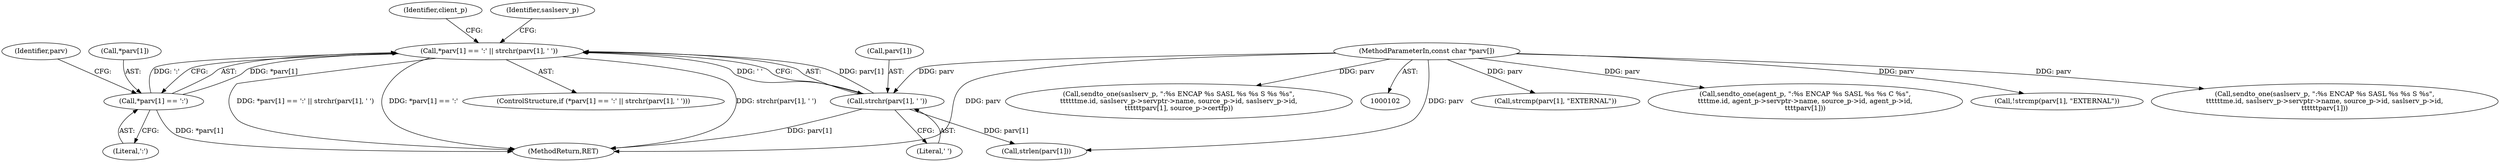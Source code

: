 digraph "0_charybdis_818a3fda944b26d4814132cee14cfda4ea4aa824@API" {
"1000139" [label="(Call,*parv[1] == ':' || strchr(parv[1], ' '))"];
"1000140" [label="(Call,*parv[1] == ':')"];
"1000146" [label="(Call,strchr(parv[1], ' '))"];
"1000106" [label="(MethodParameterIn,const char *parv[])"];
"1000147" [label="(Call,parv[1])"];
"1000153" [label="(Identifier,client_p)"];
"1000160" [label="(Identifier,saslserv_p)"];
"1000140" [label="(Call,*parv[1] == ':')"];
"1000303" [label="(Call,strcmp(parv[1], \"EXTERNAL\"))"];
"1000106" [label="(MethodParameterIn,const char *parv[])"];
"1000150" [label="(Literal,' ')"];
"1000368" [label="(Call,sendto_one(agent_p, \":%s ENCAP %s SASL %s %s C %s\",\n\t\t\t\tme.id, agent_p->servptr->name, source_p->id, agent_p->id,\n\t\t\t\tparv[1]))"];
"1000139" [label="(Call,*parv[1] == ':' || strchr(parv[1], ' '))"];
"1000138" [label="(ControlStructure,if (*parv[1] == ':' || strchr(parv[1], ' ')))"];
"1000146" [label="(Call,strchr(parv[1], ' '))"];
"1000148" [label="(Identifier,parv)"];
"1000302" [label="(Call,!strcmp(parv[1], \"EXTERNAL\"))"];
"1000141" [label="(Call,*parv[1])"];
"1000337" [label="(Call,sendto_one(saslserv_p, \":%s ENCAP %s SASL %s %s S %s\",\n\t\t\t\t\t\tme.id, saslserv_p->servptr->name, source_p->id, saslserv_p->id,\n\t\t\t\t\t\tparv[1]))"];
"1000313" [label="(Call,sendto_one(saslserv_p, \":%s ENCAP %s SASL %s %s S %s %s\",\n\t\t\t\t\t\tme.id, saslserv_p->servptr->name, source_p->id, saslserv_p->id,\n\t\t\t\t\t\tparv[1], source_p->certfp))"];
"1000396" [label="(MethodReturn,RET)"];
"1000216" [label="(Call,strlen(parv[1]))"];
"1000145" [label="(Literal,':')"];
"1000139" -> "1000138"  [label="AST: "];
"1000139" -> "1000140"  [label="CFG: "];
"1000139" -> "1000146"  [label="CFG: "];
"1000140" -> "1000139"  [label="AST: "];
"1000146" -> "1000139"  [label="AST: "];
"1000153" -> "1000139"  [label="CFG: "];
"1000160" -> "1000139"  [label="CFG: "];
"1000139" -> "1000396"  [label="DDG: *parv[1] == ':' || strchr(parv[1], ' ')"];
"1000139" -> "1000396"  [label="DDG: *parv[1] == ':'"];
"1000139" -> "1000396"  [label="DDG: strchr(parv[1], ' ')"];
"1000140" -> "1000139"  [label="DDG: *parv[1]"];
"1000140" -> "1000139"  [label="DDG: ':'"];
"1000146" -> "1000139"  [label="DDG: parv[1]"];
"1000146" -> "1000139"  [label="DDG: ' '"];
"1000140" -> "1000145"  [label="CFG: "];
"1000141" -> "1000140"  [label="AST: "];
"1000145" -> "1000140"  [label="AST: "];
"1000148" -> "1000140"  [label="CFG: "];
"1000140" -> "1000396"  [label="DDG: *parv[1]"];
"1000146" -> "1000150"  [label="CFG: "];
"1000147" -> "1000146"  [label="AST: "];
"1000150" -> "1000146"  [label="AST: "];
"1000146" -> "1000396"  [label="DDG: parv[1]"];
"1000106" -> "1000146"  [label="DDG: parv"];
"1000146" -> "1000216"  [label="DDG: parv[1]"];
"1000106" -> "1000102"  [label="AST: "];
"1000106" -> "1000396"  [label="DDG: parv"];
"1000106" -> "1000216"  [label="DDG: parv"];
"1000106" -> "1000302"  [label="DDG: parv"];
"1000106" -> "1000303"  [label="DDG: parv"];
"1000106" -> "1000313"  [label="DDG: parv"];
"1000106" -> "1000337"  [label="DDG: parv"];
"1000106" -> "1000368"  [label="DDG: parv"];
}
